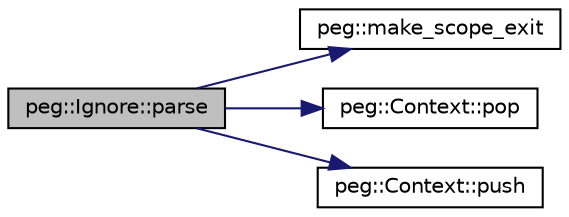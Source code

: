 digraph "peg::Ignore::parse"
{
 // LATEX_PDF_SIZE
  edge [fontname="Helvetica",fontsize="10",labelfontname="Helvetica",labelfontsize="10"];
  node [fontname="Helvetica",fontsize="10",shape=record];
  rankdir="LR";
  Node1 [label="peg::Ignore::parse",height=0.2,width=0.4,color="black", fillcolor="grey75", style="filled", fontcolor="black",tooltip=" "];
  Node1 -> Node2 [color="midnightblue",fontsize="10",style="solid"];
  Node2 [label="peg::make_scope_exit",height=0.2,width=0.4,color="black", fillcolor="white", style="filled",URL="$namespacepeg.html#ac2158f086910efbd32f003dbb2ea3e65",tooltip=" "];
  Node1 -> Node3 [color="midnightblue",fontsize="10",style="solid"];
  Node3 [label="peg::Context::pop",height=0.2,width=0.4,color="black", fillcolor="white", style="filled",URL="$classpeg_1_1Context.html#ac35d91467ae20e6b13a39ace7d853eb4",tooltip=" "];
  Node1 -> Node4 [color="midnightblue",fontsize="10",style="solid"];
  Node4 [label="peg::Context::push",height=0.2,width=0.4,color="black", fillcolor="white", style="filled",URL="$classpeg_1_1Context.html#acf1bfdc49e3ea328c8cacb78b712cb0b",tooltip=" "];
}
